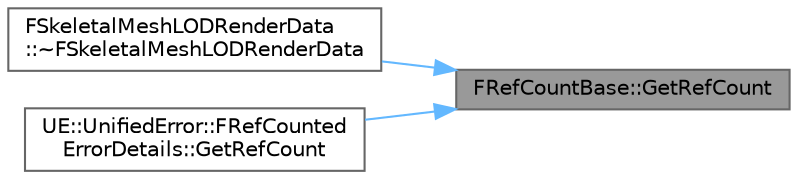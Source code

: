 digraph "FRefCountBase::GetRefCount"
{
 // INTERACTIVE_SVG=YES
 // LATEX_PDF_SIZE
  bgcolor="transparent";
  edge [fontname=Helvetica,fontsize=10,labelfontname=Helvetica,labelfontsize=10];
  node [fontname=Helvetica,fontsize=10,shape=box,height=0.2,width=0.4];
  rankdir="RL";
  Node1 [id="Node000001",label="FRefCountBase::GetRefCount",height=0.2,width=0.4,color="gray40", fillcolor="grey60", style="filled", fontcolor="black",tooltip=" "];
  Node1 -> Node2 [id="edge1_Node000001_Node000002",dir="back",color="steelblue1",style="solid",tooltip=" "];
  Node2 [id="Node000002",label="FSkeletalMeshLODRenderData\l::~FSkeletalMeshLODRenderData",height=0.2,width=0.4,color="grey40", fillcolor="white", style="filled",URL="$dd/d19/classFSkeletalMeshLODRenderData.html#a9104a9b1320ff27004f8d3b010efb7bc",tooltip=" "];
  Node1 -> Node3 [id="edge2_Node000001_Node000003",dir="back",color="steelblue1",style="solid",tooltip=" "];
  Node3 [id="Node000003",label="UE::UnifiedError::FRefCounted\lErrorDetails::GetRefCount",height=0.2,width=0.4,color="grey40", fillcolor="white", style="filled",URL="$dd/dc2/classUE_1_1UnifiedError_1_1FRefCountedErrorDetails.html#af30c4efbb21ea21506728c547b5300d0",tooltip=" "];
}
